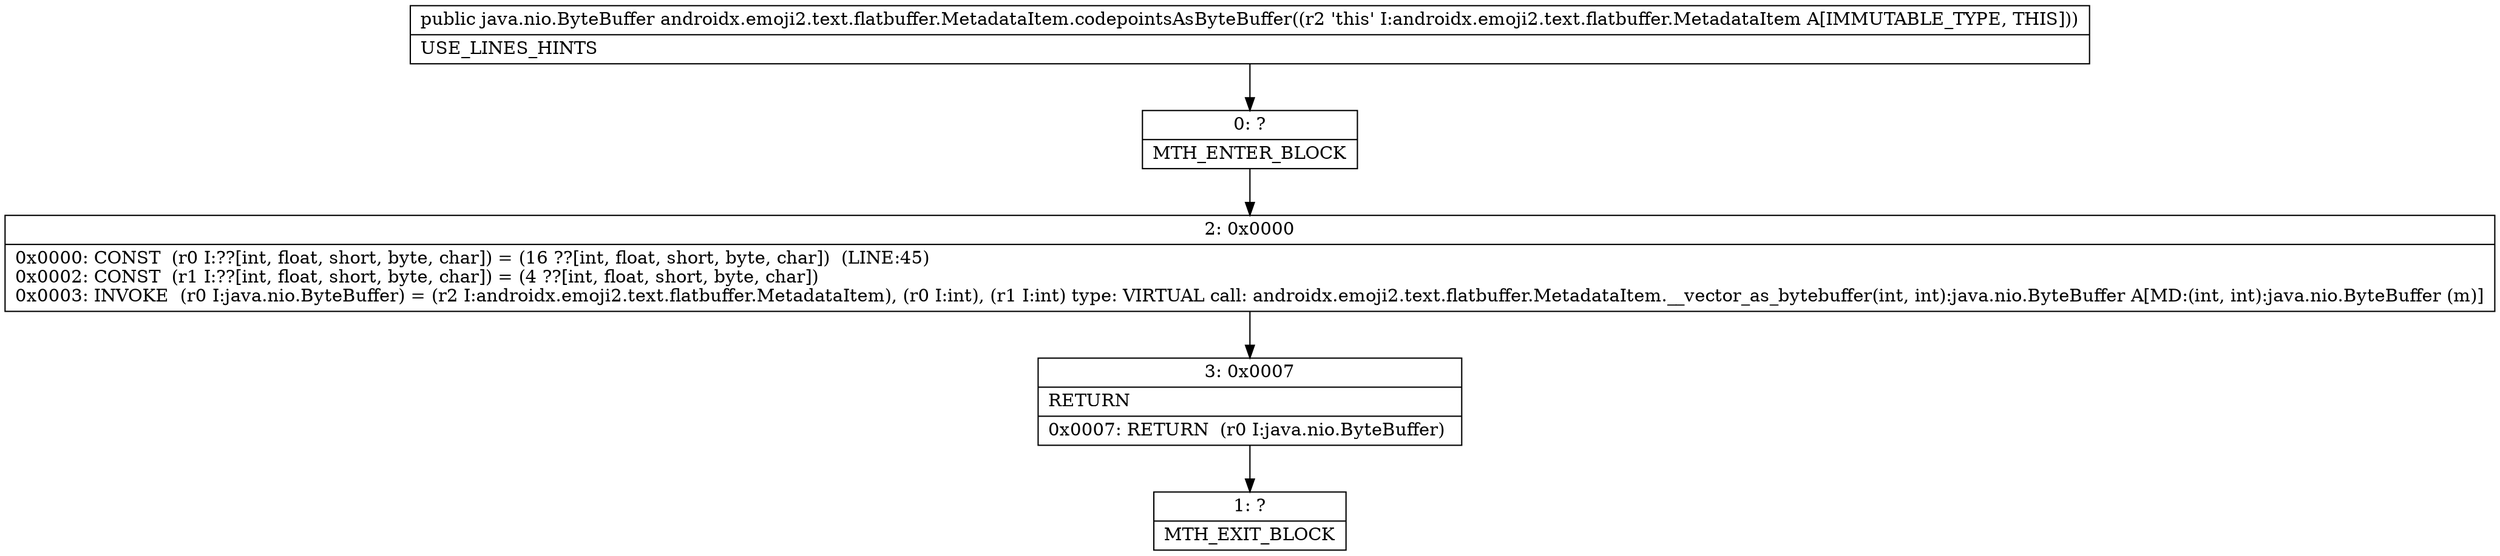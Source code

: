 digraph "CFG forandroidx.emoji2.text.flatbuffer.MetadataItem.codepointsAsByteBuffer()Ljava\/nio\/ByteBuffer;" {
Node_0 [shape=record,label="{0\:\ ?|MTH_ENTER_BLOCK\l}"];
Node_2 [shape=record,label="{2\:\ 0x0000|0x0000: CONST  (r0 I:??[int, float, short, byte, char]) = (16 ??[int, float, short, byte, char])  (LINE:45)\l0x0002: CONST  (r1 I:??[int, float, short, byte, char]) = (4 ??[int, float, short, byte, char]) \l0x0003: INVOKE  (r0 I:java.nio.ByteBuffer) = (r2 I:androidx.emoji2.text.flatbuffer.MetadataItem), (r0 I:int), (r1 I:int) type: VIRTUAL call: androidx.emoji2.text.flatbuffer.MetadataItem.__vector_as_bytebuffer(int, int):java.nio.ByteBuffer A[MD:(int, int):java.nio.ByteBuffer (m)]\l}"];
Node_3 [shape=record,label="{3\:\ 0x0007|RETURN\l|0x0007: RETURN  (r0 I:java.nio.ByteBuffer) \l}"];
Node_1 [shape=record,label="{1\:\ ?|MTH_EXIT_BLOCK\l}"];
MethodNode[shape=record,label="{public java.nio.ByteBuffer androidx.emoji2.text.flatbuffer.MetadataItem.codepointsAsByteBuffer((r2 'this' I:androidx.emoji2.text.flatbuffer.MetadataItem A[IMMUTABLE_TYPE, THIS]))  | USE_LINES_HINTS\l}"];
MethodNode -> Node_0;Node_0 -> Node_2;
Node_2 -> Node_3;
Node_3 -> Node_1;
}

